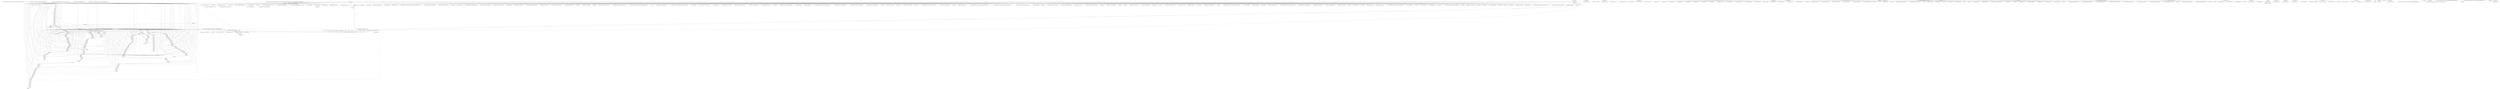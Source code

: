 digraph {
node0[label="/temps/2FC5.html"];
node1[label="/temps/2FC4.html"];
node0 -> node1 [label="1"];
node2[label="/temps/3IF53.html"];
node3[label="/temps/3IF52.html"];
node2 -> node3 [label="1"];
node4[label="/temps/3IF1.html"];
node2 -> node4 [label="1"];
node5[label="/temps/4IF27.html"];
node6[label="/temps/index.html"];
node5 -> node6 [label="1"];
node7[label="/temps/3IF.ics"];
node8[label="/favicon.ico"];
node7 -> node8 [label="1"];
node9[label="/notesif/saisie2007/_classement4IF.php"];
node10[label="/notesif/saisie2007"];
node9 -> node10 [label="5"];
node11[label=":90/wiki/doku.php?id=servifnagios"];
node12[label="/wiki/lib/exe/indexer.php?id=servifnagios&1348753812"];
node11 -> node12 [label="1"];
node13[label="/temps/3IF384.html"];
node13 -> node8 [label="1"];
node14[label="/temps/4IF38"];
node15[label="/temps/4IF39.html"];
node14 -> node15 [label="1"];
node16[label="/SiteWebIF/Intranet-Etudiant.php"];
node16 -> node8 [label="1"];
node17[label="ct=j&url=http://intranet-if.insa-lyon.fr/chercheurs/gcaplat/&q=caplat+insa&ei=pmFfUJi5M6qx0QW7_IGwDQ&usg=AFQjCNGKBI8hrN7xKyhQNQYeS0K37s1HUw"];
node18[label="/chercheurs/gcaplat"];
node17 -> node18 [label="1"];
node19[label="/notesif/saisie2007/_ratrappages_2006_2007.php"];
node20[label="/notesif/saisie2007/index.php"];
node19 -> node20 [label="1"];
node21[label="/chercheurs/LCI"];
node22[label="/chercheurs/LCI/YugTalpac"];
node21 -> node22 [label="3"];
node23[label="/chercheurs/LCI/versionologie.html"];
node21 -> node23 [label="1"];
node21 -> node18 [label="1"];
node24[label="/chercheurs"];
node24 -> node21 [label="2"];
node25[label="/temps/3IF.html"];
node25 -> node8 [label="2"];
node26[label=":90/wiki/doku.php?id=windows3"];
node27[label="/wiki/lib/exe/indexer.php?id=windows3&1348235806"];
node26 -> node27 [label="1"];
node28[label="/wiki/lib/exe/indexer.php?id=windows3&1348488564"];
node26 -> node28 [label="1"];
node29[label="/wiki/lib/exe/indexer.php?id=windows3&1348473070"];
node26 -> node29 [label="1"];
node30[label=":90/wiki/doku.php?id=windows2"];
node31[label="/wiki/lib/exe/indexer.php?id=windows2&1348235764"];
node30 -> node31 [label="1"];
node32[label="/wiki/doku.php?id=windows2&do=revisions"];
node30 -> node32 [label="1"];
node33[label="/wiki/lib/exe/indexer.php?id=windows2&1348235018"];
node30 -> node33 [label="1"];
node34[label="/wiki/lib/exe/indexer.php?id=windows2&1348234963"];
node30 -> node34 [label="1"];
node35[label="/wiki/doku.php?id=comptes_etudiants"];
node30 -> node35 [label="2"];
node36[label="ct=j&url=http://intranet-if.insa-lyon.fr/temps/&q=emploi+du+temps+if+insa+lyon&ei=cQ9cUJKoGeqn0QWIuoCABA&usg=AFQjCNEY5FEuTpZKDAQ2mK_Xl9hhhPJrOQ"];
node37[label="/temps"];
node36 -> node37 [label="1"];
node38[label="/notesif/ReferentielIF/pmwiki.php?n=Main.AP3"];
node39[label="/notesif/ReferentielIF/pmwiki.php?n=Main.AP3141"];
node38 -> node39 [label="1"];
node40[label="/notesif/ReferentielIF"];
node40 -> node38 [label="1"];
node40 -> node40 [label="1"];
node41[label=":90/wiki/doku.php?id=posteadmin"];
node42[label="/wiki/lib/exe/indexer.php?id=posteadmin&1348132522"];
node41 -> node42 [label="1"];
node43[label=":90/wiki/doku.php?id=contacts_marches_informatiques_sav_etc"];
node44[label="/wiki/doku.php?id=divers"];
node43 -> node44 [label="2"];
node45[label="/wiki/doku.php?id=contacts_marches_informatiques_sav_etc&do=login"];
node43 -> node45 [label="1"];
node46[label="/wiki/lib/exe/indexer.php?id=contacts_marches_informatiques_sav_etc&1348131822"];
node43 -> node46 [label="1"];
node47[label="/wiki/lib/exe/indexer.php?id=contacts_marches_informatiques_sav_etc&1348752326"];
node43 -> node47 [label="1"];
node48[label="/wiki/doku.php?id=contacts_marches_informatiques_sav_etc&do=edit&rev=1318925251"];
node43 -> node48 [label="1"];
node49[label="/wiki/doku.php?id=serveur"];
node43 -> node49 [label="1"];
node50[label="/wiki/lib/exe/indexer.php?id=contacts_marches_informatiques_sav_etc&1348131883"];
node43 -> node50 [label="1"];
node51[label="/wiki/lib/exe/indexer.php?id=contacts_marches_informatiques_sav_etc&1348132357"];
node43 -> node51 [label="1"];
node52[label=":90/wiki/doku.php?id=crackroot"];
node53[label="/wiki/lib/exe/indexer.php?id=crackroot&1348129066"];
node52 -> node53 [label="1"];
node54[label=":90/wiki/doku.php?id=script"];
node55[label="/wiki/lib/exe/indexer.php?id=script&1348131171"];
node54 -> node55 [label="1"];
node56[label="/wiki/lib/exe/indexer.php?id=script&1348129045"];
node54 -> node56 [label="1"];
node54 -> node44 [label="3"];
node57[label="/temps/4if1.ics"];
node57 -> node8 [label="1"];
node58[label="/stages"];
node59[label="/SiteWebIF/Intranet-etudiant.php"];
node58 -> node59 [label="1"];
node60[label="/temps/2FC3.html"];
node61[label="/temps/2FC2.html"];
node60 -> node61 [label="1"];
node60 -> node1 [label="1"];
node62[label="/temps/2FC48.html"];
node63[label="/temps/2FC47.html"];
node62 -> node63 [label="1"];
node64[label="/temps/2FC49.html"];
node62 -> node64 [label="5"];
node65[label="/temps/choix_2fc.html"];
node65 -> node6 [label="1"];
node66[label="/temps/2FC39.html"];
node65 -> node66 [label="2"];
node67[label="/permanences"];
node67 -> node67 [label="2"];
node67 -> node8 [label="6"];
node68[label=":90/wiki/doku.php?id=comptes_etudiants"];
node69[label="/wiki/lib/exe/indexer.php?id=comptes_etudiants&1348488560"];
node68 -> node69 [label="1"];
node70[label="/wiki/lib/exe/indexer.php?id=comptes_etudiants&1348473066"];
node68 -> node70 [label="1"];
node71[label="/wiki/lib/exe/indexer.php?id=comptes_etudiants&1348235012"];
node68 -> node71 [label="1"];
node72[label="/wiki/doku.php?id=windows3"];
node68 -> node72 [label="3"];
node73[label="/wiki/lib/exe/indexer.php?id=comptes_etudiants&1348235801"];
node68 -> node73 [label="1"];
node74[label="/wiki/doku.php?id=windows2"];
node68 -> node74 [label="3"];
node75[label="/wiki/lib/exe/indexer.php?id=comptes_etudiants&1348129026"];
node68 -> node75 [label="1"];
node76[label="/wiki/lib/exe/indexer.php?id=comptes_etudiants&1347264803"];
node68 -> node76 [label="1"];
node77[label="/wiki/lib/exe/indexer.php?id=comptes_etudiants&1348234961"];
node68 -> node77 [label="1"];
node78[label="/wiki/doku.php?id=vmware"];
node68 -> node78 [label="1"];
node79[label="/wiki/doku.php?id=fac"];
node68 -> node79 [label="1"];
node37 -> node37 [label="2"];
node80[label="/temps/4IF12.html"];
node81[label="/temps/4IF11.html"];
node80 -> node81 [label="2"];
node82[label="/temps/4IF13.html"];
node80 -> node82 [label="77"];
node80 -> node6 [label="2"];
node83[label=":90/wiki/doku.php?id=ticket-vmware"];
node84[label="/wiki/lib/exe/indexer.php?id=ticket-vmware&1347264820"];
node83 -> node84 [label="1"];
node85[label=":90/wiki/doku.php?id=serveur"];
node86[label="/wiki/lib/exe/indexer.php?id=serveur&1348753807"];
node85 -> node86 [label="1"];
node87[label="/wiki/doku.php?id=servifnagios"];
node85 -> node87 [label="1"];
node88[label="/wiki/doku.php?id=reseau"];
node85 -> node88 [label="2"];
node89[label="/wiki/lib/exe/indexer.php?id=serveur&1347264789"];
node85 -> node89 [label="1"];
node90[label="/wiki/lib/exe/indexer.php?id=serveur&1347891070"];
node85 -> node90 [label="1"];
node91[label="/wiki/doku.php?id=servif-web"];
node85 -> node91 [label="1"];
node92[label="/wiki/lib/exe/indexer.php?id=serveur&1348129012"];
node85 -> node92 [label="1"];
node93[label="/temps/4IF47.html"];
node94[label="/temps/4IF46.html"];
node93 -> node94 [label="12"];
node95[label="/temps/4IF48.html"];
node93 -> node95 [label="221"];
node96[label=":90/wiki/doku.php?id=faq"];
node97[label="/wiki/doku.php?id=ticket-vmware"];
node96 -> node97 [label="1"];
node98[label="/wiki/lib/exe/indexer.php?id=faq&1347264817"];
node96 -> node98 [label="1"];
node99[label=":90/wiki/doku.php"];
node100[label="/wiki/lib/exe/indexer.php?id=start&1348752316"];
node99 -> node100 [label="1"];
node101[label="/wiki/lib/exe/indexer.php?id=start&1348488557"];
node99 -> node101 [label="1"];
node102[label="/wiki/lib/exe/indexer.php?id=start&1348473062"];
node99 -> node102 [label="1"];
node103[label="/wiki/doku.php?id=start&do=login"];
node99 -> node103 [label="1"];
node104[label="/wiki/lib/exe/css.php?s=print&t=monobook&tseed=1277975312"];
node99 -> node104 [label="7"];
node105[label="/wiki/lib/exe/indexer.php?id=start&1347264709"];
node99 -> node105 [label="1"];
node106[label="/wiki/lib/exe/css.php?s=all&t=monobook&tseed=1277975312"];
node99 -> node106 [label="7"];
node107[label="/wiki/lib/tpl/monobook/static/3rd/dokuwiki/favicon.ico"];
node99 -> node107 [label="1"];
node99 -> node44 [label="2"];
node99 -> node35 [label="2"];
node108[label="/wiki/lib/exe/css.php?t=monobook&tseed=1277975312"];
node99 -> node108 [label="7"];
node109[label="/wiki/lib/exe/indexer.php?id=start&1347891050"];
node99 -> node109 [label="1"];
node99 -> node49 [label="2"];
node110[label="/wiki/lib/exe/js.php?tseed=1277975312"];
node99 -> node110 [label="7"];
node111[label="/wiki/lib/exe/indexer.php?id=start&1348234953"];
node99 -> node111 [label="1"];
node112[label="/wiki/lib/exe/indexer.php?id=start&1348129009"];
node99 -> node112 [label="1"];
node113[label="/notesif/saisie2007/api_notes/uploadNotesFromWeb.php?order=alphabetique&activite=5H8"];
node113 -> node10 [label="1"];
node114[label="/temps/INSA.jpg"];
node114 -> node8 [label="23"];
node115[label="/temps/5IF26.html"];
node116[label="/temps/5IF27.html"];
node115 -> node116 [label="24"];
node117[label="/temps/5IF24.html"];
node118[label="/temps/5IF25.html"];
node117 -> node118 [label="27"];
node119[label="/temps/5IF21.html"];
node120[label="/temps/5IF22.html"];
node119 -> node120 [label="28"];
node121[label="/temps/5IF19.html"];
node122[label="/temps/5IF20.html"];
node121 -> node122 [label="27"];
node123[label="/temps/5IF18.html"];
node123 -> node121 [label="28"];
node124[label="/temps/3IF11.html"];
node124 -> node6 [label="1"];
node125[label="/temps/3IF12.html"];
node124 -> node125 [label="57"];
node126[label="/temps/3IF10.html"];
node124 -> node126 [label="9"];
node127[label="/temps/5IF14.html"];
node128[label="/temps/5IF13.html"];
node127 -> node128 [label="1"];
node129[label="/temps/5IF15.html"];
node127 -> node129 [label="39"];
node130[label="/temps/5IF3.html"];
node131[label="/temps/5IF2.html"];
node130 -> node131 [label="4"];
node132[label="/temps/5IF4.html"];
node130 -> node132 [label="82"];
node64 -> node62 [label="1"];
node133[label="/temps/2FC50.html"];
node64 -> node133 [label="5"];
node134[label="/temps/2FC38.html"];
node135[label="/temps/2FC37.html"];
node134 -> node135 [label="1"];
node134 -> node66 [label="8"];
node134 -> node6 [label="1"];
node136[label="/temps/4IF19.html"];
node137[label="/temps/4IF18.html"];
node136 -> node137 [label="4"];
node138[label="/temps/4IF20.html"];
node136 -> node138 [label="38"];
node139[label="/temps/2FC42.html"];
node140[label="/temps/2FC41.html"];
node139 -> node140 [label="1"];
node141[label="/temps/2FC43.html"];
node139 -> node141 [label="14"];
node139 -> node6 [label="1"];
node142[label="/temps/2FC40.html"];
node140 -> node142 [label="1"];
node140 -> node139 [label="16"];
node135 -> node134 [label="4"];
node143[label="/temps/3IF50.html"];
node143 -> node6 [label="2"];
node144[label="/temps/3IF51.html"];
node143 -> node144 [label="137"];
node145[label="/temps/3IF49.html"];
node143 -> node145 [label="15"];
node146[label="/temps/5IF10.html"];
node147[label="/temps/5IF11.html"];
node146 -> node147 [label="51"];
node148[label="/notesif/saisie2007/_classement5IF.php"];
node148 -> node10 [label="3"];
node149[label="/SiteWebIF/FAQ.pdf"];
node149 -> node8 [label="1"];
node150[label="/temps/5IF6.html"];
node150 -> node6 [label="1"];
node151[label="/temps/5IF7.html"];
node150 -> node151 [label="67"];
node152[label="/temps/5IF5.html"];
node152 -> node132 [label="2"];
node152 -> node150 [label="66"];
node152 -> node6 [label="1"];
node153[label="/temps/choix_3if.html"];
node154[label="/temps/3IF40.html"];
node153 -> node154 [label="1"];
node155[label="/temps/3IF39.html"];
node153 -> node155 [label="3"];
node156[label="/temps/3IF37.html"];
node153 -> node156 [label="8"];
node157[label="/temps/3IF38.html"];
node153 -> node157 [label="4"];
node153 -> node6 [label="2"];
node158[label="/temps/InsaIF.ico"];
node153 -> node158 [label="8"];
node159[label="/temps/choix_4if.html"];
node153 -> node159 [label="1"];
node116 -> node6 [label="2"];
node116 -> node158 [label="2"];
node142 -> node66 [label="2"];
node142 -> node140 [label="18"];
node142 -> node6 [label="2"];
node160[label="/temps/3IF8.html"];
node161[label="/temps/3IF7.html"];
node160 -> node161 [label="11"];
node162[label="/temps/3IF9.html"];
node160 -> node162 [label="69"];
node147 -> node6 [label="1"];
node163[label="/temps/5IF12.html"];
node147 -> node163 [label="50"];
node164[label="/temps/5IF47.html"];
node165[label="/temps/5IF48.html"];
node164 -> node165 [label="136"];
node164 -> node6 [label="2"];
node166[label="/temps/5IF46.html"];
node164 -> node166 [label="8"];
node167[label="/temps/5IF45.html"];
node166 -> node167 [label="8"];
node166 -> node164 [label="139"];
node166 -> node6 [label="2"];
node168[label="/stages/ListePFE.php"];
node169[label="/stages/InsaIF.ico"];
node168 -> node169 [label="1"];
node168 -> node8 [label="2"];
node167 -> node6 [label="3"];
node167 -> node166 [label="159"];
node170[label="/temps/5IF44.html"];
node167 -> node170 [label="7"];
node171[label="/temps/5IF43.html"];
node171 -> node158 [label="1"];
node172[label="/temps/5IF42.html"];
node171 -> node172 [label="16"];
node171 -> node170 [label="196"];
node171 -> node6 [label="8"];
node173[label=":90/wiki/doku.php?id=windows2&do=revisions"];
node174[label="/wiki/lib/exe/indexer.php?id=windows2&1348235742"];
node173 -> node174 [label="1"];
node175[label="/temps/5IF51.html"];
node175 -> node6 [label="1"];
node176[label="/temps/5IF52.html"];
node175 -> node176 [label="91"];
node177[label="/temps/5IF50.html"];
node175 -> node177 [label="8"];
node178[label="/temps/2FC51.html"];
node178 -> node133 [label="1"];
node179[label="/temps/2FC52.html"];
node178 -> node179 [label="5"];
node180[label="/temps/4IF21.html"];
node180 -> node138 [label="2"];
node181[label="/temps/4IF22.html"];
node180 -> node181 [label="24"];
node182[label="/temps/5IF53.html"];
node182 -> node176 [label="2"];
node183[label="/temps/3IF25.html"];
node184[label="/temps/3IF24.html"];
node183 -> node184 [label="1"];
node185[label="/temps/3IF26.html"];
node183 -> node185 [label="19"];
node183 -> node6 [label="1"];
node186[label="fr&u=http://intranet-if.insa-lyon.fr/temps/&client=ms-samsung&q=IntraNet+if&sa=X&ei=ixFLUKzxAYazhAeFh4HICA&ved=0CB4QFjAA"];
node186 -> node37 [label="1"];
node187[label="/temps/4IF17.html"];
node137 -> node187 [label="4"];
node137 -> node136 [label="45"];
node188[label=":90/dns"];
node189[label="/dns/vlan.php?vlan=108"];
node188 -> node189 [label="1"];
node190[label="/dns/vlan.php?vlan=106"];
node188 -> node190 [label="2"];
node191[label="q=http://intranet-if.insa-lyon.fr/&usg=AFQjCNHV-gCqPo-huDqFpvtCum8KGpr5JQ"];
node192[label=""];
node191 -> node192 [label="2"];
node125 -> node124 [label="9"];
node193[label="/temps/3IF13.html"];
node125 -> node193 [label="56"];
node194[label=":90/wiki/doku.php?id=reseau"];
node195[label="/wiki/lib/exe/indexer.php?id=reseau&1347264800"];
node194 -> node195 [label="1"];
node196[label="/wiki/lib/exe/indexer.php?id=reseau&1348129023"];
node194 -> node196 [label="1"];
node194 -> node35 [label="2"];
node197[label="fr&u=http://intranet-if.insa-lyon.fr/temps/&client=ms-samsung&q=Intranet+if&sa=X&ei=ayRLUNqhE7GM0wW-q4HgDw&ved=0CB4QFjAA"];
node197 -> node37 [label="1"];
node198[label="/temps/3IF6.html"];
node161 -> node198 [label="7"];
node161 -> node160 [label="75"];
node199[label=":90/wiki/doku.php?id=san"];
node199 -> node79 [label="1"];
node200[label="/wiki/lib/exe/indexer.php?id=san&1347264747"];
node199 -> node200 [label="1"];
node201[label="q=http://intranet-if.insa-lyon.fr/temps/&usg=AFQjCNGvj6clBlrh5I5I-g3TQcnViJ13xQ"];
node201 -> node37 [label="1"];
node202[label="/temps/4IF52.html"];
node202 -> node6 [label="1"];
node203[label="/temps/4IF1.html"];
node202 -> node203 [label="135"];
node204[label="/temps/4IF51.html"];
node202 -> node204 [label="7"];
node205[label="/temps/5IF9.html"];
node206[label="/temps/5IF8.html"];
node205 -> node206 [label="2"];
node205 -> node146 [label="55"];
node205 -> node6 [label="4"];
node207[label="/notesif/RSS/RSS_4IF.xml"];
node207 -> node207 [label="571"];
node192 -> node192 [label="15"];
node192 -> node8 [label="64"];
node208[label="/temps/3IF21.html"];
node208 -> node6 [label="4"];
node209[label="/temps/3IF22.html"];
node208 -> node209 [label="46"];
node210[label="/temps/3IF20.html"];
node208 -> node210 [label="6"];
node155 -> node158 [label="24"];
node155 -> node155 [label="3"];
node155 -> node157 [label="116"];
node155 -> node6 [label="56"];
node155 -> node154 [label="584"];
node211[label="/temps/5IF17.html"];
node211 -> node123 [label="30"];
node212[label="/temps/2FC1.html"];
node212 -> node179 [label="1"];
node212 -> node61 [label="2"];
node144 -> node6 [label="1"];
node144 -> node158 [label="1"];
node144 -> node3 [label="104"];
node144 -> node143 [label="11"];
node213[label="/SiteWebIF/Intranet-personnel.php"];
node214[label="/stages/Listestage.php"];
node213 -> node214 [label="6"];
node213 -> node168 [label="9"];
node215[label="/SiteWebIF/livretSI.pdf"];
node213 -> node215 [label="4"];
node216[label="/SiteWebIF/agenda.html"];
node213 -> node216 [label="14"];
node217[label="/SiteWebIF/LivretAccueiPersonnel2012.pdf"];
node213 -> node217 [label="8"];
node213 -> node149 [label="8"];
node213 -> node8 [label="1"];
node213 -> node37 [label="57"];
node213 -> node169 [label="6"];
node218[label="/temps/SoutenancesPFE.html"];
node213 -> node218 [label="11"];
node213 -> node10 [label="22"];
node145 -> node6 [label="3"];
node145 -> node145 [label="2"];
node145 -> node143 [label="143"];
node219[label="/temps/3IF48.html"];
node145 -> node219 [label="15"];
node209 -> node6 [label="3"];
node220[label="/temps/3IF23.html"];
node209 -> node220 [label="34"];
node209 -> node208 [label="7"];
node221[label="/temps/3IF17.html"];
node222[label="/temps/3IF18.html"];
node221 -> node222 [label="48"];
node221 -> node6 [label="1"];
node223[label="/temps/3IF16.html"];
node221 -> node223 [label="8"];
node133 -> node178 [label="6"];
node133 -> node64 [label="2"];
node37 -> node205 [label="1"];
node224[label="/temps/4IF44.html"];
node37 -> node224 [label="2"];
node225[label="/temps/4IF9.html"];
node37 -> node225 [label="1"];
node37 -> node219 [label="1"];
node226[label="/temps/4IF43.html"];
node37 -> node226 [label="1"];
node227[label="/temps/4IF4.ics"];
node37 -> node227 [label="1"];
node228[label="/temps/4IF14.html"];
node37 -> node228 [label="1"];
node37 -> node0 [label="1"];
node229[label="/temps/3IF4.ics"];
node37 -> node229 [label="2"];
node37 -> node141 [label="1"];
node230[label="/temps/3IF43.html"];
node37 -> node230 [label="6"];
node37 -> node82 [label="1"];
node231[label="/temps/4IF8.html"];
node37 -> node231 [label="1"];
node37 -> node160 [label="2"];
node37 -> node203 [label="1"];
node232[label="/temps/3IF2.html"];
node37 -> node232 [label="1"];
node37 -> node171 [label="4"];
node233[label="/temps/4IF4.html"];
node37 -> node233 [label="1"];
node234[label="/temps/4IF49.html"];
node37 -> node234 [label="2"];
node37 -> node81 [label="1"];
node37 -> node170 [label="1"];
node235[label="/temps/3IF41.html"];
node37 -> node235 [label="8"];
node236[label="/temps/3IF2.ics"];
node37 -> node236 [label="2"];
node237[label="/temps/5IF49.html"];
node37 -> node237 [label="1"];
node37 -> node164 [label="4"];
node37 -> node155 [label="527"];
node37 -> node162 [label="1"];
node37 -> node158 [label="374"];
node238[label="/temps/5IF41.html"];
node37 -> node238 [label="3"];
node37 -> node4 [label="1"];
node239[label="/temps/4IF15.html"];
node37 -> node239 [label="1"];
node240[label="/temps/5IF37.html"];
node37 -> node240 [label="29"];
node241[label="/temps/5IF16.html"];
node37 -> node241 [label="1"];
node37 -> node209 [label="1"];
node242[label="/temps/3IF44.html"];
node37 -> node242 [label="3"];
node37 -> node180 [label="1"];
node243[label="/temps/5IF39.html"];
node37 -> node243 [label="441"];
node244[label="/temps/5IF1.html"];
node37 -> node244 [label="2"];
node37 -> node156 [label="326"];
node245[label="/temps/4IF2.html"];
node37 -> node245 [label="4"];
node37 -> node144 [label="3"];
node37 -> node15 [label="467"];
node37 -> node135 [label="1"];
node37 -> node223 [label="2"];
node37 -> node154 [label="209"];
node37 -> node145 [label="2"];
node246[label="/temps/4IF41.html"];
node37 -> node246 [label="2"];
node37 -> node221 [label="1"];
node247[label="/temps/3IF46.html"];
node37 -> node247 [label="3"];
node37 -> node151 [label="3"];
node248[label="/temps/5IF38.html"];
node37 -> node248 [label="61"];
node249[label="/temps/3IF45.html"];
node37 -> node249 [label="1"];
node250[label="/temps/3IF3.html"];
node37 -> node250 [label="1"];
node37 -> node3 [label="1"];
node251[label="/temps/3IF1.ics"];
node37 -> node251 [label="10"];
node252[label="/temps/4IF38.html"];
node37 -> node252 [label="599"];
node37 -> node157 [label="397"];
node37 -> node176 [label="1"];
node37 -> node172 [label="2"];
node37 -> node210 [label="1"];
node37 -> node134 [label="5"];
node37 -> node66 [label="6"];
node37 -> node143 [label="1"];
node37 -> node37 [label="6"];
node253[label="/temps/4IF37.html"];
node37 -> node253 [label="98"];
node254[label="/temps/3IF42.html"];
node37 -> node254 [label="2"];
node255[label="/temps/4IF42.html"];
node37 -> node255 [label="4"];
node37 -> node204 [label="2"];
node37 -> node138 [label="1"];
node256[label="/temps/3IF47.html"];
node37 -> node256 [label="2"];
node37 -> node142 [label="4"];
node37 -> node130 [label="2"];
node257[label="/temps/4IF50.html"];
node37 -> node257 [label="1"];
node258[label="/temps/4IF40.html"];
node37 -> node258 [label="178"];
node37 -> node132 [label="2"];
node259[label="/temps/5IF40.html"];
node37 -> node259 [label="144"];
node260[label="/temps/4IF3.html"];
node37 -> node260 [label="1"];
node37 -> node93 [label="3"];
node184 -> node220 [label="1"];
node184 -> node183 [label="19"];
node15 -> node6 [label="53"];
node15 -> node258 [label="794"];
node15 -> node158 [label="67"];
node15 -> node252 [label="139"];
node129 -> node241 [label="36"];
node126 -> node6 [label="1"];
node126 -> node124 [label="59"];
node126 -> node162 [label="8"];
node235 -> node158 [label="1"];
node235 -> node235 [label="3"];
node235 -> node254 [label="406"];
node235 -> node6 [label="16"];
node235 -> node154 [label="75"];
node249 -> node6 [label="3"];
node249 -> node247 [label="164"];
node249 -> node242 [label="19"];
node242 -> node158 [label="2"];
node242 -> node6 [label="14"];
node242 -> node249 [label="207"];
node242 -> node230 [label="46"];
node261[label="/temps/4IF45.html"];
node261 -> node224 [label="10"];
node261 -> node94 [label="242"];
node261 -> node6 [label="6"];
node165 -> node237 [label="116"];
node165 -> node6 [label="2"];
node165 -> node164 [label="9"];
node262[label="/temps/3IF27.html"];
node185 -> node262 [label="16"];
node154 -> node6 [label="27"];
node154 -> node158 [label="2"];
node154 -> node235 [label="504"];
node154 -> node155 [label="164"];
node263[label="/temps/4IF16.html"];
node263 -> node187 [label="66"];
node263 -> node239 [label="3"];
node263 -> node6 [label="6"];
node264[label="/micromachine"];
node264 -> node8 [label="2"];
node265[label="/micromachine/download/sujet.pdf"];
node264 -> node265 [label="4"];
node82 -> node80 [label="1"];
node82 -> node228 [label="76"];
node82 -> node6 [label="2"];
node266[label="/temps/5012N.jpg"];
node266 -> node8 [label="7"];
node267[label=":90/wiki/doku.php?id=sauvegardes"];
node268[label="/wiki/lib/exe/indexer.php?id=sauvegardes&1348132527"];
node267 -> node268 [label="1"];
node243 -> node6 [label="15"];
node243 -> node158 [label="12"];
node243 -> node259 [label="392"];
node243 -> node248 [label="24"];
node226 -> node158 [label="2"];
node226 -> node255 [label="24"];
node226 -> node224 [label="312"];
node226 -> node6 [label="8"];
node157 -> node6 [label="55"];
node157 -> node157 [label="1"];
node157 -> node158 [label="16"];
node157 -> node155 [label="644"];
node157 -> node156 [label="107"];
node269[label=":90/wiki/doku.php?id=contacts_marches_informatiques_sav_etc&do=login"];
node269 -> node45 [label="4"];
node270[label="/wiki/lib/exe/indexer.php?id=contacts_marches_informatiques_sav_etc&1348131867"];
node269 -> node270 [label="1"];
node271[label="/wiki/doku.php?id=contacts_marches_informatiques_sav_etc"];
node269 -> node271 [label="1"];
node272[label="/wiki/lib/exe/indexer.php?id=contacts_marches_informatiques_sav_etc&1348131872"];
node269 -> node272 [label="1"];
node273[label="/wiki/lib/exe/indexer.php?id=contacts_marches_informatiques_sav_etc&1348131834"];
node269 -> node273 [label="1"];
node274[label="/wiki/lib/exe/indexer.php?id=contacts_marches_informatiques_sav_etc&1348131843"];
node269 -> node274 [label="1"];
node275[label="/wiki/lib/exe/indexer.php?id=contacts_marches_informatiques_sav_etc&1348131856"];
node269 -> node275 [label="1"];
node276[label="/temps/3IF14.html"];
node276 -> node193 [label="8"];
node277[label="/temps/3IF15.html"];
node276 -> node277 [label="51"];
node237 -> node6 [label="2"];
node237 -> node177 [label="111"];
node237 -> node165 [label="7"];
node278[label="/stages/descriptif/MAIDIS%20-%20Offre%20de%20stage%202012%20-%20INSA%204IF.doc"];
node214 -> node278 [label="1"];
node279[label="/stages/descriptif/Alptis%20-%20%20Developpeur%20Decionnel-INSA-mars12.pdf"];
node214 -> node279 [label="1"];
node280[label="/stages/descriptif/ASTEK%20-%20OFE%20-%20Ingenieurs%20stagiaires-1.doc"];
node214 -> node280 [label="2"];
node281[label="/stages/descriptif/STMICROELECTRONICS.doc"];
node214 -> node281 [label="1"];
node282[label="/stages/descriptif/ENVOLEA%20SEMER_OFFRE_STAGE_120112.pdf"];
node214 -> node282 [label="1"];
node283[label="/stages/descriptif/ST%20MICROELECTRONICS%20Crolles%20visualisation%20(2).pdf"];
node214 -> node283 [label="1"];
node284[label="/stages/descriptif/ORANGE%20BUSINESS%20%20SERVICES.zip"];
node214 -> node284 [label="1"];
node285[label="/stages/descriptif/FIE%20-%20%20Annonce%20stage%20etudiant%20INSA-1.pdf"];
node214 -> node285 [label="2"];
node286[label="/stages/descriptif/SYRINA%20Stagiaire%20Developpeur%20VBA.pdf"];
node214 -> node286 [label="1"];
node287[label="/stages/descriptif/ACTIMAGE%202.zip"];
node214 -> node287 [label="1"];
node288[label="/stages/descriptif/EDAP%20TMS%20-%20offreStageEZ-1.docx"];
node214 -> node288 [label="2"];
node289[label="/stages/descriptif/YSEOP.zip"];
node214 -> node289 [label="1"];
node290[label="/stages/descriptif/CNDRI%20-%20INSA%20stage_informatique-instrumentation-2.pdf"];
node214 -> node290 [label="1"];
node291[label="/stages/descriptif/CREDIT%20AGRICOLE%20-%20Offre%20Stagiaire%20Innovation%20Credits.pdf"];
node214 -> node291 [label="1"];
node292[label="/stages/descriptif/LEE%20Conseil%20-%20906%2000%20-%20DRH%20-%20Offre%20de%20stage%20Base%20Commerciale%20-%20V2.pdf"];
node214 -> node292 [label="1"];
node293[label="/stages/descriptif/SAFT.doc"];
node214 -> node293 [label="2"];
node294[label="/stages/descriptif/IEI%20FC%20-%20Offre%20de%20stage%20informatique.pdf"];
node214 -> node294 [label="1"];
node295[label="/stages/descriptif/EDF%20-%202012%2002%20proposition%20stage%20PRISM-METRIX-GEOMETRIX%202012_2%20_%20DRIIME.pdf"];
node214 -> node295 [label="1"];
node296[label="/stages/descriptif/ORANGE%20DECI.zip"];
node214 -> node296 [label="2"];
node297[label="/stages/descriptif/CASINO%20Stage%20developpement%20_S_DEVELOP%20_0711.doc"];
node214 -> node297 [label="2"];
node298[label="/stages/descriptif/THALES%20Hong%20Kong.7z"];
node214 -> node298 [label="4"];
node299[label="/stages/descriptif/CHANEL%20-%20MODE%20-%20ACP%20SI%20-%202-1.pdf"];
node214 -> node299 [label="4"];
node300[label="/stages/descriptif/THALES%20-%20Fiche%20Stagiaire%20ISe-ID%20_2012-01_.pdf"];
node214 -> node300 [label="2"];
node301[label="/stages/descriptif/ITRON%20soft%20releve%20rapide%20des%20compteurs.pdf"];
node214 -> node301 [label="2"];
node302[label="/stages/descriptif/STERIA%20Book%20Stages%20%202012%20v0.4.doc"];
node214 -> node302 [label="2"];
node303[label="/stages/descriptif/FIDUCIAL.doc"];
node214 -> node303 [label="3"];
node304[label="/stages/descriptif/INRIA%20-%20Proposition%20de%20stage%20Agriped%204eme%20A%20ing.pdf"];
node214 -> node304 [label="1"];
node305[label="/stages/descriptif/2012_SNT_stage19_movies.pdf"];
node214 -> node305 [label="1"];
node306[label="/stages/descriptif/CEA_2012_FlexibleMeccano_Court-1.doc"];
node214 -> node306 [label="4"];
node307[label="/stages/descriptif/PRICEMIINISTER%20-%20Fiche%20de%20poste%20_Stagiaire%20DeveloppeurJava%20Scrum_PM-1.pdf"];
node214 -> node307 [label="1"];
node308[label="/stages/descriptif/AXA%20-%20Job%20Requisition%20-%20Performance%20Analyst%20UK.pdf"];
node214 -> node308 [label="2"];
node309[label="/stages/descriptif/SNCF%20-%20Nouvelle%20fiche%20Mission%20Stage%20pour%20manager_-2.doc"];
node214 -> node309 [label="2"];
node310[label="/stages/descriptif/Stage%20pre-embauche%20-%20assistant%20chef%20de%20projet.pdf"];
node214 -> node310 [label="1"];
node311[label="/stages/descriptif/ADOCIA-1.pdf"];
node214 -> node311 [label="1"];
node312[label="/stages/descriptif/IBM%20-%20DVS-intership-2012-V4-1.pdf"];
node214 -> node312 [label="2"];
node313[label="/stages/descriptif/NETRESULTS.pdf"];
node214 -> node313 [label="1"];
node314[label="/stages/descriptif/CREATIS%20Offre%20de%20stage%20ingenieur.pdf"];
node214 -> node314 [label="2"];
node315[label="/stages/descriptif/ACTIMAGE.zip"];
node214 -> node315 [label="1"];
node316[label="/stages/descriptif/LOGICA%20Catalogue%20de%20stages%20Rhone%20Alpes%20Auvergne%202011%202012.pdf"];
node214 -> node316 [label="4"];
node317[label="/stages/descriptif/THALES%20-%20Book%20Stages%20ITO%202011%202012.doc"];
node214 -> node317 [label="3"];
node318[label="/stages/descriptif/BIIN.pdf"];
node214 -> node318 [label="5"];
node319[label="/stages/descriptif/LIRIS%20-%20sujetPortefeuillePartieMetier.pdf"];
node214 -> node319 [label="1"];
node320[label="/stages/descriptif/EDF%20Clamart%20-%202011%2010%20proposition%20stage%20PRISM-METRIX-GEOMETRIX%202012%20_%20DRIIME.doc"];
node214 -> node320 [label="4"];
node321[label="/stages/descriptif/BULL%20-%20Participer%20a%20la%20qualifiaction%20d'un%20logiciel%20specifique%20developpe%20en%20J2EE.pdf"];
node214 -> node321 [label="1"];
node322[label="/stages/descriptif/CASINO%20Stage%20controle%20gestion%20Groupe%20Webmaster%20SCDGWMDCGv1.doc"];
node214 -> node322 [label="1"];
node323[label="/stages/descriptif/M2ES%20TECHNOLOGIES.pdf"];
node214 -> node323 [label="3"];
node324[label="/stages/descriptif/EXAKIS.7z"];
node214 -> node324 [label="1"];
node325[label="/stages/descriptif/THALES%20-%20Stage%202012%20Centre%20de%20service.pdf"];
node214 -> node325 [label="3"];
node326[label="/stages/descriptif/SOCIETE%20GENERALE%20-%20stage%20developpement.pdf"];
node214 -> node326 [label="9"];
node327[label="/stages/descriptif/INSA-LIRIS%20stage_pfe_kinect_2012_v2.docx"];
node214 -> node327 [label="4"];
node328[label="/stages/descriptif/BIOMERIEUX%20-%20stage%20business%20reporting,%20intelligence.pdf"];
node214 -> node328 [label="1"];
node329[label="/stages/descriptif/EUROCOPTER.7z"];
node214 -> node329 [label="2"];
node330[label="/stages/descriptif/Univ%20lyon%203%20-%20offre_de_stage_2012_2.pdf"];
node214 -> node330 [label="1"];
node331[label="/stages/descriptif/MEDIAL.pdf"];
node214 -> node331 [label="8"];
node332[label="/stages/descriptif/INRIA.pdf"];
node214 -> node332 [label="1"];
node333[label="/stages/descriptif/AXWAY%20BOOK%20Stages%202011-2012%20VF-1.pdf"];
node214 -> node333 [label="8"];
node334[label="/stages/descriptif/ERDF-GRDF%20Offre%20stage%20GrDFx.pdf"];
node214 -> node334 [label="1"];
node335[label="/stages/descriptif/ABC%20Portage.pdf"];
node214 -> node335 [label="10"];
node336[label="/stages/descriptif/ORANGE.zip"];
node214 -> node336 [label="1"];
node337[label="/stages/descriptif/SNCF%20-%20Offre%20de%20stage%20ADW%202011-2012-1.pdf"];
node214 -> node337 [label="2"];
node338[label="/stages/descriptif/ATOS%20WORLDLINE%20LYON.doc"];
node214 -> node338 [label="6"];
node339[label="/stages/descriptif/ORANGE%20LABS%20RENNES.docx"];
node214 -> node339 [label="2"];
node340[label="/stages/descriptif/Absi-IT%20jobs.pdf"];
node214 -> node340 [label="1"];
node341[label="/stages/descriptif/ORANGE%20-%20fiche%20de%20stage%202012GOVLPServices.pdf"];
node214 -> node341 [label="2"];
node342[label="/stages/descriptif/AXA.7z"];
node214 -> node342 [label="1"];
node343[label="/stages/descriptif/SAINT%20GOBAIN%20-%2031%2001%202012%20Stage%20chef%20projet%20Junior%20eBusiness%201.2012.pdf"];
node214 -> node343 [label="1"];
node344[label="/stages/descriptif/ALSTOM%20TRANSPORT.zip"];
node214 -> node344 [label="1"];
node345[label="/stages/descriptif/ALSTOM%20-%20Offre%20stage.pdf"];
node214 -> node345 [label="2"];
node346[label="/stages/descriptif/GG%20FACTOR.pdf"];
node214 -> node346 [label="2"];
node347[label="/stages/descriptif/EURO%20INFORMATION%20DEVELOPPEMENT.zip"];
node214 -> node347 [label="1"];
node348[label="/stages/descriptif/SYDER%202012%20-%20Offre%20de%20Stage%20INSA%20-%20Suivi%20des%20vehicules.pdf"];
node214 -> node348 [label="2"];
node349[label="/stages/descriptif/Stage%20pre-embauche%20-%20ingenieur%20developpeur%20R&D.pdf"];
node214 -> node349 [label="2"];
node350[label="/stages/descriptif/ENS%20-%20Profil%20Stagiaire%20CARPACCIO.pdf"];
node214 -> node350 [label="1"];
node351[label="/stages/descriptif/DIMO%20GESTION%20-%20stage%20dev%20GMAO.pdf"];
node214 -> node351 [label="1"];
node352[label="/stages/descriptif/SIGMALID%20-%20Developpeur%20Web.pdf"];
node214 -> node352 [label="2"];
node353[label="/stages/descriptif/ACS.pdf"];
node214 -> node353 [label="1"];
node354[label="/stages/descriptif/ARCHIVES%20MICHAUX.pdf"];
node214 -> node354 [label="1"];
node355[label="/stages/descriptif/PLEBICOM.pdf"];
node214 -> node355 [label="1"];
node356[label="/stages/descriptif/INTERFACE%20TRANSPORT.pdf"];
node214 -> node356 [label="1"];
node357[label="/stages/descriptif/The_Coding_Machine%20Stage_Fin_d_etudes_2.doc"];
node214 -> node357 [label="1"];
node358[label="/stages/descriptif/Calabio%20-%202012%20-%20Annonce%20de%20stage%20-%20Front%20end%20dev%20-%20Lyon.pdf"];
node214 -> node358 [label="1"];
node359[label="/stages/descriptif/SCHLUMBERGER%20UK.docx"];
node214 -> node359 [label="2"];
node360[label="/stages/descriptif/DAWAN.pdf"];
node214 -> node360 [label="1"];
node361[label="/stages/descriptif/Net%20Results%20Bresil.doc"];
node214 -> node361 [label="2"];
node362[label="/stages/descriptif/NOMENDUMOFFRESDESTAGE.pdf"];
node214 -> node362 [label="1"];
node363[label="/stages/descriptif/COMPILATIO.pdf"];
node214 -> node363 [label="1"];
node364[label="/stages/descriptif/SYDER%202012%20-%20Offre%20de%20Stage%20INSA%20-%20Factures%20EDF.pdf"];
node214 -> node364 [label="1"];
node365[label="/stages/descriptif/JOLITV.pdf"];
node214 -> node365 [label="1"];
node366[label="/stages/descriptif/AXA%20-%20STAGE%202012_%20middle-1.doc"];
node214 -> node366 [label="1"];
node367[label="/stages/descriptif/CERMEP.pdf"];
node214 -> node367 [label="1"];
node368[label="/stages/descriptif/EUROSCRIPT.zip"];
node214 -> node368 [label="1"];
node369[label="/stages/descriptif/KAPT%20-%20Paiement%20mobile.pdf"];
node214 -> node369 [label="4"];
node370[label="/stages/descriptif/MEDICALLAB.pdf"];
node214 -> node370 [label="1"];
node371[label="/stages/descriptif/CRIS.zip"];
node214 -> node371 [label="1"];
node372[label="/stages/descriptif/CARRY%20IT.pdf"];
node214 -> node372 [label="1"];
node373[label="/stages/descriptif/CAPGEMINI%20book%20stages.pdf"];
node214 -> node373 [label="1"];
node374[label="/stages/descriptif/ARKEMA%20CHINE.docx"];
node214 -> node374 [label="4"];
node375[label="/stages/descriptif/Stage%20pre-embauche%20-%20ingenieur%20developpeur%20en%20Finance%20de%20Marche.pdf"];
node214 -> node375 [label="1"];
node376[label="/stages/descriptif/CHECK%20AND%20TAKE%20Offres%20de%20stage%202011.12.08.pdf"];
node214 -> node376 [label="4"];
node377[label="/stages/descriptif/Thales%20Avionics%20Valence.pdf"];
node214 -> node377 [label="2"];
node378[label="/stages/descriptif/INSA%20LIRIS%20-%20120228_sujet%20stage%20LIRIS_vHOS.pdf"];
node214 -> node378 [label="2"];
node379[label="/stages/descriptif/FLEJAY.docx"];
node214 -> node379 [label="5"];
node380[label="/stages/descriptif/Orange%20Labs%20Stages%20Securite%202012.zip"];
node214 -> node380 [label="2"];
node381[label="/stages/descriptif/ETS%20MONTREAL.docx"];
node214 -> node381 [label="2"];
node382[label="/stages/descriptif/ADD%20ONLINE.docx"];
node214 -> node382 [label="4"];
node383[label="/stages/descriptif/THALES%20-%20Etude%20et%20realisation%20d'une%20carte%20d'acquisition%20equipee%20d'un%20microcontroleur%20PIC24F.pdf"];
node214 -> node383 [label="1"];
node384[label="/stages/descriptif/ESR%20-%20Offre%20de%20stage%20-%20Clermont-Ferrand-1.pdf"];
node214 -> node384 [label="2"];
node385[label="/stages/descriptif/FOXSTREAM%20-%20Sujet%20Stage%20PFE%202011-1.pdf"];
node214 -> node385 [label="1"];
node386[label="/stages/descriptif/WID%20OP.zip"];
node214 -> node386 [label="1"];
node387[label="/stages/descriptif/INSA%20LIRIS%202.doc"];
node214 -> node387 [label="3"];
node388[label="/temps/3IF5.html"];
node388 -> node158 [label="1"];
node388 -> node198 [label="90"];
node389[label="/temps/3IF4.html"];
node388 -> node389 [label="13"];
node118 -> node115 [label="30"];
node3 -> node4 [label="93"];
node3 -> node6 [label="5"];
node3 -> node144 [label="16"];
node66 -> node134 [label="1"];
node66 -> node142 [label="17"];
node66 -> node6 [label="1"];
node234 -> node6 [label="1"];
node234 -> node257 [label="187"];
node234 -> node95 [label="12"];
node230 -> node158 [label="1"];
node230 -> node254 [label="60"];
node230 -> node242 [label="236"];
node230 -> node6 [label="6"];
node210 -> node6 [label="1"];
node210 -> node208 [label="42"];
node390[label="/temps/3IF19.html"];
node210 -> node390 [label="6"];
node250 -> node6 [label="2"];
node250 -> node250 [label="1"];
node250 -> node389 [label="92"];
node250 -> node232 [label="12"];
node132 -> node6 [label="1"];
node132 -> node152 [label="69"];
node132 -> node130 [label="3"];
node254 -> node254 [label="3"];
node254 -> node235 [label="64"];
node254 -> node230 [label="285"];
node254 -> node6 [label="12"];
node245 -> node203 [label="8"];
node245 -> node260 [label="132"];
node245 -> node6 [label="2"];
node391[label="/temps/5012S.jpg"];
node391 -> node8 [label="6"];
node258 -> node6 [label="29"];
node258 -> node246 [label="660"];
node258 -> node158 [label="44"];
node258 -> node15 [label="107"];
node392[label="/temps/3IF35.html"];
node392 -> node6 [label="1"];
node393[label="/temps/4IF23.html"];
node181 -> node393 [label="23"];
node394[label="/temps/5IF23.html"];
node120 -> node394 [label="28"];
node163 -> node128 [label="49"];
node122 -> node119 [label="30"];
node395[label="/temps/3IF36.html"];
node156 -> node395 [label="54"];
node156 -> node158 [label="17"];
node156 -> node157 [label="300"];
node156 -> node6 [label="25"];
node216 -> node8 [label="1"];
node246 -> node158 [label="33"];
node246 -> node255 [label="568"];
node246 -> node258 [label="43"];
node246 -> node6 [label="11"];
node248 -> node243 [label="143"];
node248 -> node6 [label="4"];
node248 -> node240 [label="16"];
node228 -> node82 [label="1"];
node228 -> node239 [label="72"];
node228 -> node6 [label="1"];
node239 -> node228 [label="2"];
node239 -> node263 [label="74"];
node396[label=":90/wiki/doku.php?id=dell"];
node396 -> node79 [label="1"];
node397[label="/temps/4IF10.html"];
node397 -> node225 [label="1"];
node397 -> node81 [label="85"];
node397 -> node6 [label="1"];
node223 -> node277 [label="7"];
node223 -> node221 [label="49"];
node255 -> node158 [label="40"];
node255 -> node246 [label="28"];
node255 -> node226 [label="402"];
node255 -> node6 [label="11"];
node398[label="/temps/5IF36.html"];
node399[label="/temps/5IF35.html"];
node398 -> node399 [label="7"];
node398 -> node240 [label="1"];
node400[label="ct=j&url=http://intranet-if.insa-lyon.fr/temps/&q=if+temps+insa+lyon&ei=xZpgUI7bH5SZhQfc-YDoBA&usg=AFQjCNFPU2fJMAIxpRfeY-MdL6k-GVcWEA"];
node400 -> node37 [label="1"];
node241 -> node211 [label="31"];
node59 -> node8 [label="36"];
node59 -> node168 [label="301"];
node59 -> node214 [label="362"];
node59 -> node169 [label="198"];
node59 -> node37 [label="1218"];
node59 -> node67 [label="123"];
node59 -> node218 [label="144"];
node224 -> node158 [label="4"];
node224 -> node226 [label="21"];
node224 -> node261 [label="317"];
node224 -> node6 [label="15"];
node401[label="/temps/2FC46.html"];
node63 -> node401 [label="1"];
node63 -> node62 [label="5"];
node218 -> node158 [label="11"];
node402[label=":90/wiki/doku.php?id=fac"];
node403[label="/wiki/lib/exe/indexer.php?id=fac&1348129031"];
node402 -> node403 [label="1"];
node404[label="/wiki/lib/exe/indexer.php?id=fac&1347264775"];
node402 -> node404 [label="1"];
node405[label="/wiki/doku.php?id=script"];
node402 -> node405 [label="2"];
node402 -> node78 [label="2"];
node406[label="/wiki/lib/exe/indexer.php?id=fac&1347264752"];
node402 -> node406 [label="1"];
node407[label="/wiki/lib/exe/indexer.php?id=fac&1347264730"];
node402 -> node407 [label="1"];
node408[label="/wiki/lib/exe/ajax.php"];
node402 -> node408 [label="2"];
node409[label="/wiki/doku.php?id=dell"];
node402 -> node409 [label="1"];
node179 -> node178 [label="1"];
node179 -> node212 [label="4"];
node410[label=":90/wiki/doku.php?id=divers"];
node411[label="/wiki/lib/exe/indexer.php?id=divers&1348752320"];
node410 -> node411 [label="1"];
node412[label="/wiki/lib/exe/indexer.php?id=divers&1348131169"];
node410 -> node412 [label="1"];
node413[label="/wiki/lib/exe/indexer.php?id=divers&1348129049"];
node410 -> node413 [label="1"];
node410 -> node271 [label="2"];
node414[label="/wiki/doku.php?id=crackroot"];
node410 -> node414 [label="1"];
node415[label="/wiki/doku.php?id=sauvegardes"];
node410 -> node415 [label="1"];
node416[label="/wiki/lib/exe/indexer.php?id=divers&1347264717"];
node410 -> node416 [label="1"];
node417[label="/wiki/lib/exe/indexer.php?id=divers&1348132516"];
node410 -> node417 [label="1"];
node418[label="/wiki/lib/exe/indexer.php?id=divers&1348131812"];
node410 -> node418 [label="1"];
node410 -> node79 [label="1"];
node419[label="/wiki/doku.php?id=posteadmin"];
node410 -> node419 [label="1"];
node420[label="/wiki/lib/exe/indexer.php?id=divers&1348132526"];
node410 -> node420 [label="1"];
node390 -> node222 [label="10"];
node390 -> node210 [label="50"];
node220 -> node6 [label="2"];
node220 -> node209 [label="3"];
node220 -> node184 [label="20"];
node95 -> node158 [label="3"];
node95 -> node234 [label="201"];
node95 -> node6 [label="3"];
node95 -> node93 [label="10"];
node4 -> node6 [label="3"];
node4 -> node158 [label="2"];
node4 -> node232 [label="111"];
node4 -> node3 [label="11"];
node257 -> node6 [label="1"];
node257 -> node204 [label="158"];
node257 -> node234 [label="12"];
node204 -> node6 [label="4"];
node204 -> node202 [label="144"];
node204 -> node257 [label="13"];
node203 -> node202 [label="8"];
node203 -> node245 [label="150"];
node206 -> node151 [label="1"];
node206 -> node205 [label="54"];
node393 -> node6 [label="1"];
node421[label="/temps/4IF24.html"];
node393 -> node421 [label="22"];
node222 -> node6 [label="2"];
node222 -> node390 [label="46"];
node222 -> node221 [label="9"];
node422[label="/temps/2FC45.html"];
node423[label="/temps/2FC44.html"];
node422 -> node423 [label="1"];
node422 -> node401 [label="7"];
node423 -> node141 [label="1"];
node423 -> node422 [label="9"];
node6 -> node2 [label="2"];
node6 -> node259 [label="68"];
node6 -> node219 [label="2"];
node6 -> node152 [label="2"];
node6 -> node187 [label="1"];
node6 -> node210 [label="1"];
node6 -> node205 [label="3"];
node6 -> node233 [label="1"];
node6 -> node388 [label="3"];
node424[label="/temps/4IF3.ics"];
node6 -> node424 [label="1"];
node6 -> node220 [label="1"];
node6 -> node242 [label="2"];
node6 -> node208 [label="4"];
node6 -> node235 [label="1"];
node6 -> node164 [label="1"];
node6 -> node155 [label="91"];
node6 -> node158 [label="6"];
node6 -> node162 [label="1"];
node6 -> node80 [label="2"];
node6 -> node258 [label="24"];
node6 -> node204 [label="1"];
node6 -> node177 [label="2"];
node6 -> node254 [label="5"];
node6 -> node253 [label="28"];
node6 -> node232 [label="4"];
node6 -> node240 [label="8"];
node6 -> node209 [label="1"];
node6 -> node133 [label="1"];
node6 -> node135 [label="3"];
node6 -> node15 [label="75"];
node6 -> node8 [label="1"];
node6 -> node124 [label="1"];
node6 -> node250 [label="2"];
node6 -> node182 [label="2"];
node6 -> node224 [label="1"];
node6 -> node145 [label="2"];
node6 -> node246 [label="5"];
node6 -> node154 [label="33"];
node6 -> node157 [label="57"];
node6 -> node172 [label="1"];
node6 -> node277 [label="1"];
node6 -> node389 [label="2"];
node6 -> node128 [label="1"];
node6 -> node180 [label="1"];
node6 -> node243 [label="111"];
node6 -> node156 [label="26"];
node6 -> node138 [label="1"];
node6 -> node66 [label="4"];
node6 -> node143 [label="2"];
node6 -> node3 [label="1"];
node6 -> node251 [label="2"];
node6 -> node252 [label="98"];
node6 -> node230 [label="4"];
node6 -> node255 [label="3"];
node6 -> node119 [label="1"];
node6 -> node226 [label="3"];
node6 -> node144 [label="5"];
node6 -> node175 [label="3"];
node6 -> node165 [label="1"];
node6 -> node223 [label="3"];
node6 -> node130 [label="1"];
node6 -> node248 [label="16"];
node6 -> node183 [label="2"];
node6 -> node125 [label="2"];
node6 -> node260 [label="1"];
node425[label="/temps/4IF6.html"];
node6 -> node425 [label="1"];
node6 -> node231 [label="2"];
node6 -> node82 [label="1"];
node6 -> node160 [label="1"];
node426[label="/notesif/saisie2007/_ratrappages_generic.php?year=_2007_2008"];
node10 -> node426 [label="1"];
node427[label="/notesif/saisie2007/_ratrappages_generic.php?year=_2008_2009"];
node10 -> node427 [label="1"];
node428[label="/notesif/saisie2007/_ratrappages_generic.php?year=_2009_2010"];
node10 -> node428 [label="1"];
node429[label="/notesif/saisie2007/_activites.php"];
node10 -> node429 [label="5"];
node430[label="/notesif/saisie2007/_ratrappages_generic.php?year=_2010_2011"];
node10 -> node430 [label="1"];
node10 -> node9 [label="11"];
node431[label="/notesif/saisie2007/_statistiques.php"];
node10 -> node431 [label="2"];
node432[label="/notesif/saisie2007/api_notes/classementLaniere.php?idLaniere=SR&annee=4"];
node10 -> node432 [label="4"];
node433[label="/notesif/saisie2007/_ratrappages_generic.php?year="];
node10 -> node433 [label="7"];
node10 -> node19 [label="1"];
node434[label="/notesif/saisie2007/help.htm"];
node10 -> node434 [label="2"];
node10 -> node10 [label="5"];
node435[label="/notesif/saisie2007/api_notes/saisieAlphabetique.php?activite=5H8%20%20%20%20%20"];
node10 -> node435 [label="5"];
node10 -> node148 [label="8"];
node436[label="/notesif/saisie2007/api_notes/classementLaniere.php?idLaniere=PFE&annee=5"];
node10 -> node436 [label="2"];
node437[label="/notesif/saisie2007/api_notes/consultationAlphabetique.php?activite=5H8%20%20%20%20%20&trimestre=1"];
node10 -> node437 [label="2"];
node233 -> node6 [label="1"];
node438[label="/temps/4IF5.html"];
node233 -> node438 [label="125"];
node233 -> node260 [label="10"];
node244 -> node6 [label="1"];
node244 -> node131 [label="88"];
node244 -> node176 [label="5"];
node247 -> node6 [label="7"];
node247 -> node256 [label="181"];
node247 -> node249 [label="19"];
node425 -> node6 [label="3"];
node439[label="/temps/4IF7.html"];
node425 -> node439 [label="106"];
node425 -> node438 [label="10"];
node440[label=":90/wiki/doku.php?id=vmware"];
node441[label="/wiki/doku.php?id=san"];
node440 -> node441 [label="1"];
node442[label="/wiki/doku.php?id=faq"];
node440 -> node442 [label="1"];
node443[label="/wiki/lib/exe/indexer.php?id=vmware&1347264738"];
node440 -> node443 [label="1"];
node444[label="/wiki/lib/exe/indexer.php?id=vmware&1347264780"];
node440 -> node444 [label="1"];
node445[label="/wiki/lib/exe/indexer.php?id=vmware&1347264808"];
node440 -> node445 [label="1"];
node440 -> node49 [label="1"];
node446[label="/temps/4IF54.html"];
node446 -> node8 [label="2"];
node187 -> node6 [label="1"];
node187 -> node137 [label="50"];
node187 -> node263 [label="6"];
node439 -> node6 [label="3"];
node439 -> node231 [label="92"];
node439 -> node425 [label="5"];
node225 -> node6 [label="3"];
node225 -> node397 [label="92"];
node225 -> node231 [label="6"];
node151 -> node6 [label="3"];
node151 -> node206 [label="55"];
node162 -> node160 [label="7"];
node162 -> node126 [label="68"];
node162 -> node6 [label="4"];
node172 -> node238 [label="15"];
node172 -> node171 [label="232"];
node172 -> node6 [label="8"];
node394 -> node117 [label="34"];
node1 -> node60 [label="1"];
node170 -> node6 [label="5"];
node170 -> node167 [label="212"];
node170 -> node171 [label="8"];
node177 -> node6 [label="3"];
node177 -> node175 [label="96"];
node177 -> node237 [label="10"];
node438 -> node6 [label="1"];
node438 -> node425 [label="107"];
node438 -> node233 [label="10"];
node81 -> node397 [label="1"];
node81 -> node80 [label="80"];
node81 -> node6 [label="1"];
node256 -> node256 [label="3"];
node256 -> node6 [label="3"];
node256 -> node158 [label="1"];
node256 -> node219 [label="167"];
node256 -> node247 [label="17"];
node447[label="/temps/4IF25.html"];
node448[label="/temps/4IF26.html"];
node447 -> node448 [label="14"];
node449[label="/temps/4IF36.html"];
node450[label="/temps/4IF35.html"];
node449 -> node450 [label="8"];
node449 -> node253 [label="4"];
node176 -> node6 [label="5"];
node176 -> node244 [label="89"];
node176 -> node175 [label="12"];
node141 -> node139 [label="1"];
node141 -> node423 [label="12"];
node451[label="/temps/5013S.jpg"];
node451 -> node8 [label="12"];
node159 -> node258 [label="9"];
node452[label="/temps/choix_5if.html"];
node159 -> node452 [label="2"];
node159 -> node15 [label="16"];
node159 -> node253 [label="4"];
node159 -> node158 [label="19"];
node159 -> node252 [label="23"];
node159 -> node6 [label="1"];
node159 -> node257 [label="1"];
node453[label=":90/dns/vlan.php?vlan=106"];
node454[label="/dns/form_dns.php?sql=Modifier&vlan=106&adresse_ip=134.214.107.38&nom_dns=&description_user=&no_salle=&nom_labo=&mac=&brassage=&commentaires="];
node453 -> node454 [label="1"];
node455[label="/dns/form_dns.php?sql=Modifier&vlan=106&adresse_ip=134.214.107.37&nom_dns=&description_user=&no_salle=&nom_labo=&mac=&brassage=&commentaires="];
node453 -> node455 [label="1"];
node128 -> node6 [label="1"];
node128 -> node163 [label="2"];
node128 -> node127 [label="46"];
node456[label="/chercheurs/gcaplat/versionologie.html"];
node18 -> node456 [label="2"];
node18 -> node21 [label="3"];
node457[label="/chercheurs/gcaplat/Resume%20Modeles%20&%20Metamodeles.pdf"];
node18 -> node457 [label="7"];
node458[label="/chercheurs/gcaplat/install.zip"];
node18 -> node458 [label="4"];
node459[label="/chercheurs/gcaplat/Resume%20MC%20&%20RP.pdf"];
node18 -> node459 [label="4"];
node460[label="/chercheurs/gcaplat/Resume%20MC%20%26%20RP.pdf"];
node18 -> node460 [label="1"];
node461[label="/chercheurs/gcaplat/Sherlock.pps"];
node18 -> node461 [label="3"];
node18 -> node8 [label="2"];
node253 -> node449 [label="14"];
node253 -> node252 [label="171"];
node253 -> node6 [label="7"];
node219 -> node158 [label="1"];
node219 -> node219 [label="3"];
node219 -> node6 [label="1"];
node219 -> node145 [label="150"];
node219 -> node256 [label="16"];
node452 -> node6 [label="1"];
node452 -> node259 [label="16"];
node452 -> node248 [label="5"];
node452 -> node243 [label="39"];
node452 -> node65 [label="1"];
node452 -> node240 [label="1"];
node452 -> node158 [label="1"];
node277 -> node6 [label="2"];
node277 -> node223 [label="46"];
node277 -> node276 [label="7"];
node198 -> node6 [label="2"];
node198 -> node161 [label="84"];
node198 -> node388 [label="8"];
node395 -> node6 [label="2"];
node395 -> node392 [label="14"];
node395 -> node156 [label="7"];
node462[label="/SiteWebIF"];
node462 -> node169 [label="1"];
node462 -> node59 [label="10"];
node462 -> node213 [label="2"];
node463[label="/temps/3IF3.ics"];
node463 -> node8 [label="5"];
node424 -> node8 [label="1"];
node251 -> node8 [label="3"];
node464[label="/notesif/saisie2007/_uploadRatrappages_generic.php?year="];
node433 -> node464 [label="3"];
node465[label="/notesif/saisie2007/api_notes/consultationAlphabetique.php?activite=5H8%20%20%20%20%20"];
node429 -> node465 [label="3"];
node466[label="/notesif/saisie2007/api_notes/consultationAlphabetique.php?activite=5O%20%20%20134"];
node429 -> node466 [label="1"];
node467[label=":90/wiki/doku.php?id=start&do=login"];
node467 -> node35 [label="1"];
node468[label="/wiki/lib/exe/indexer.php?id=start&1348234958"];
node467 -> node468 [label="1"];
node469[label=":90/wiki/doku.php?id=contacts_marches_informatiques_sav_etc&do=edit&rev=1318925251"];
node470[label="/wiki/lib/exe/indexer.php?id=contacts_marches_informatiques_sav_etc&1348132332"];
node469 -> node470 [label="1"];
node471[label="/wiki/lib/exe/indexer.php?id=contacts_marches_informatiques_sav_etc&1348131887"];
node469 -> node471 [label="1"];
node469 -> node271 [label="1"];
node469 -> node48 [label="1"];
node469 -> node408 [label="8"];
node252 -> node6 [label="35"];
node252 -> node158 [label="62"];
node252 -> node15 [label="791"];
node252 -> node253 [label="46"];
node472[label="nslate_p?hl=en&prev=/search%3Fq%3D%2522Yield%2BPrice%2Bas%2Bdefault%2BFare%2BLimit%2522%26hl%3Den%26biw%3D1280%26bih%3D709%26prmd%3Dimvns&sl=fr&twu=1&u=http://intranet-if.insa-lyon.fr/temps/SoutenancesPFE.html&depth=1&usg=ALkJrhjS9xuqcuJop31jAJXAYOe_v_DuBQ"];
node472 -> node218 [label="1"];
node231 -> node6 [label="2"];
node231 -> node225 [label="92"];
node231 -> node439 [label="7"];
node473[label="/micromachine/download/asm"];
node473 -> node473 [label="1"];
node474[label="/notes"];
node474 -> node8 [label="1"];
node475[label=":90/dns/mod_base_dns.php"];
node475 -> node190 [label="2"];
node22 -> node23 [label="1"];
node476[label=":90/dns/form_dns.php?sql=Modifier&vlan=106&adresse_ip=134.214.107.38&nom_dns=&description_user=&no_salle=&nom_labo=&mac=&brassage=&commentaires="];
node477[label="/dns/mod_base_dns.php"];
node476 -> node477 [label="1"];
node138 -> node136 [label="4"];
node138 -> node180 [label="30"];
node478[label=":90/dns/vlan.php?vlan=108"];
node479[label="/dns"];
node478 -> node479 [label="1"];
node448 -> node5 [label="14"];
node401 -> node422 [label="1"];
node401 -> node63 [label="6"];
node480[label="/temps/4IF1.ics"];
node480 -> node8 [label="2"];
node94 -> node6 [label="5"];
node94 -> node93 [label="224"];
node94 -> node261 [label="11"];
node481[label="/temps/.html"];
node481 -> node8 [label="3"];
node389 -> node389 [label="1"];
node389 -> node388 [label="90"];
node389 -> node250 [label="13"];
node435 -> node113 [label="4"];
node240 -> node248 [label="38"];
node240 -> node398 [label="13"];
node240 -> node6 [label="3"];
node260 -> node245 [label="11"];
node260 -> node6 [label="4"];
node260 -> node158 [label="3"];
node260 -> node233 [label="132"];
node482[label=":90/dns/form_dns.php?sql=Modifier&vlan=106&adresse_ip=134.214.107.37&nom_dns=&description_user=&no_salle=&nom_labo=&mac=&brassage=&commentaires="];
node482 -> node477 [label="1"];
node483[label=":90/wiki/doku.php?id=servif-web"];
node484[label="/wiki/lib/exe/indexer.php?id=servif-web&1347891080"];
node483 -> node484 [label="1"];
node259 -> node158 [label="5"];
node259 -> node6 [label="21"];
node259 -> node238 [label="326"];
node259 -> node243 [label="210"];
node61 -> node212 [label="1"];
node61 -> node60 [label="2"];
node131 -> node130 [label="76"];
node131 -> node6 [label="1"];
node131 -> node244 [label="4"];
node238 -> node6 [label="4"];
node238 -> node158 [label="2"];
node238 -> node259 [label="62"];
node238 -> node172 [label="257"];
node232 -> node4 [label="11"];
node232 -> node250 [label="98"];
node232 -> node6 [label="3"];
node193 -> node6 [label="1"];
node193 -> node276 [label="53"];
node193 -> node125 [label="9"];
node485[label="/temps/4IF"];
node485 -> node8 [label="1"];
node486[label="/temps/4IF53.html"];
node486 -> node203 [label="1"];
node421 -> node447 [label="18"];
}